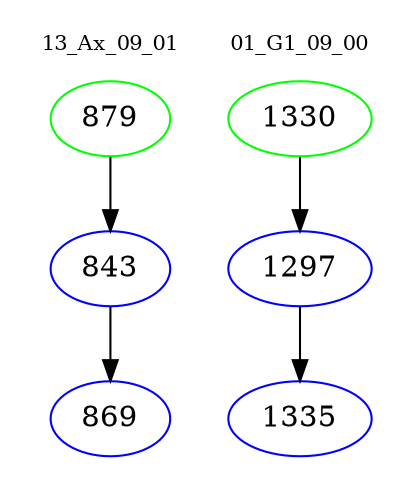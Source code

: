 digraph{
subgraph cluster_0 {
color = white
label = "13_Ax_09_01";
fontsize=10;
T0_879 [label="879", color="green"]
T0_879 -> T0_843 [color="black"]
T0_843 [label="843", color="blue"]
T0_843 -> T0_869 [color="black"]
T0_869 [label="869", color="blue"]
}
subgraph cluster_1 {
color = white
label = "01_G1_09_00";
fontsize=10;
T1_1330 [label="1330", color="green"]
T1_1330 -> T1_1297 [color="black"]
T1_1297 [label="1297", color="blue"]
T1_1297 -> T1_1335 [color="black"]
T1_1335 [label="1335", color="blue"]
}
}
